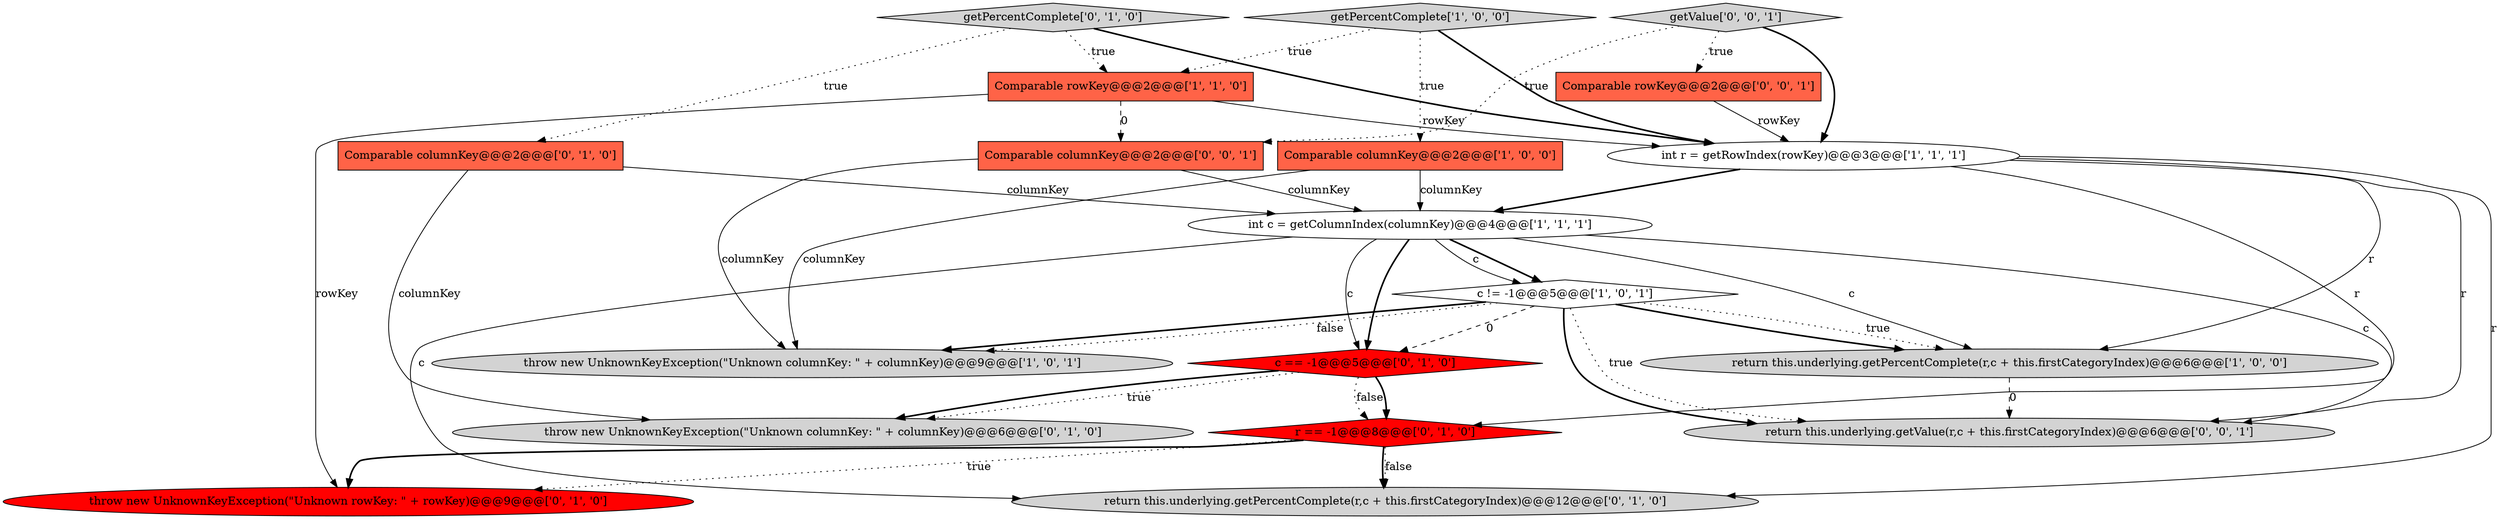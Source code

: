 digraph {
2 [style = filled, label = "int c = getColumnIndex(columnKey)@@@4@@@['1', '1', '1']", fillcolor = white, shape = ellipse image = "AAA0AAABBB1BBB"];
1 [style = filled, label = "Comparable rowKey@@@2@@@['1', '1', '0']", fillcolor = tomato, shape = box image = "AAA0AAABBB1BBB"];
6 [style = filled, label = "getPercentComplete['1', '0', '0']", fillcolor = lightgray, shape = diamond image = "AAA0AAABBB1BBB"];
15 [style = filled, label = "Comparable rowKey@@@2@@@['0', '0', '1']", fillcolor = tomato, shape = box image = "AAA0AAABBB3BBB"];
4 [style = filled, label = "int r = getRowIndex(rowKey)@@@3@@@['1', '1', '1']", fillcolor = white, shape = ellipse image = "AAA0AAABBB1BBB"];
8 [style = filled, label = "c == -1@@@5@@@['0', '1', '0']", fillcolor = red, shape = diamond image = "AAA1AAABBB2BBB"];
9 [style = filled, label = "Comparable columnKey@@@2@@@['0', '1', '0']", fillcolor = tomato, shape = box image = "AAA0AAABBB2BBB"];
7 [style = filled, label = "return this.underlying.getPercentComplete(r,c + this.firstCategoryIndex)@@@6@@@['1', '0', '0']", fillcolor = lightgray, shape = ellipse image = "AAA0AAABBB1BBB"];
18 [style = filled, label = "return this.underlying.getValue(r,c + this.firstCategoryIndex)@@@6@@@['0', '0', '1']", fillcolor = lightgray, shape = ellipse image = "AAA0AAABBB3BBB"];
14 [style = filled, label = "throw new UnknownKeyException(\"Unknown columnKey: \" + columnKey)@@@6@@@['0', '1', '0']", fillcolor = lightgray, shape = ellipse image = "AAA0AAABBB2BBB"];
16 [style = filled, label = "getValue['0', '0', '1']", fillcolor = lightgray, shape = diamond image = "AAA0AAABBB3BBB"];
3 [style = filled, label = "c != -1@@@5@@@['1', '0', '1']", fillcolor = white, shape = diamond image = "AAA0AAABBB1BBB"];
11 [style = filled, label = "throw new UnknownKeyException(\"Unknown rowKey: \" + rowKey)@@@9@@@['0', '1', '0']", fillcolor = red, shape = ellipse image = "AAA1AAABBB2BBB"];
0 [style = filled, label = "Comparable columnKey@@@2@@@['1', '0', '0']", fillcolor = tomato, shape = box image = "AAA0AAABBB1BBB"];
10 [style = filled, label = "return this.underlying.getPercentComplete(r,c + this.firstCategoryIndex)@@@12@@@['0', '1', '0']", fillcolor = lightgray, shape = ellipse image = "AAA0AAABBB2BBB"];
5 [style = filled, label = "throw new UnknownKeyException(\"Unknown columnKey: \" + columnKey)@@@9@@@['1', '0', '1']", fillcolor = lightgray, shape = ellipse image = "AAA0AAABBB1BBB"];
17 [style = filled, label = "Comparable columnKey@@@2@@@['0', '0', '1']", fillcolor = tomato, shape = box image = "AAA0AAABBB3BBB"];
12 [style = filled, label = "r == -1@@@8@@@['0', '1', '0']", fillcolor = red, shape = diamond image = "AAA1AAABBB2BBB"];
13 [style = filled, label = "getPercentComplete['0', '1', '0']", fillcolor = lightgray, shape = diamond image = "AAA0AAABBB2BBB"];
1->4 [style = solid, label="rowKey"];
3->7 [style = dotted, label="true"];
9->14 [style = solid, label="columnKey"];
7->18 [style = dashed, label="0"];
8->12 [style = dotted, label="false"];
12->10 [style = dotted, label="false"];
1->11 [style = solid, label="rowKey"];
2->3 [style = bold, label=""];
4->7 [style = solid, label="r"];
16->17 [style = dotted, label="true"];
12->11 [style = bold, label=""];
6->1 [style = dotted, label="true"];
2->7 [style = solid, label="c"];
8->14 [style = bold, label=""];
4->2 [style = bold, label=""];
2->8 [style = solid, label="c"];
3->18 [style = bold, label=""];
12->11 [style = dotted, label="true"];
15->4 [style = solid, label="rowKey"];
4->18 [style = solid, label="r"];
6->4 [style = bold, label=""];
2->18 [style = solid, label="c"];
3->5 [style = bold, label=""];
0->2 [style = solid, label="columnKey"];
12->10 [style = bold, label=""];
13->1 [style = dotted, label="true"];
17->5 [style = solid, label="columnKey"];
1->17 [style = dashed, label="0"];
2->3 [style = solid, label="c"];
4->10 [style = solid, label="r"];
3->7 [style = bold, label=""];
2->10 [style = solid, label="c"];
3->18 [style = dotted, label="true"];
8->14 [style = dotted, label="true"];
9->2 [style = solid, label="columnKey"];
8->12 [style = bold, label=""];
3->8 [style = dashed, label="0"];
4->12 [style = solid, label="r"];
17->2 [style = solid, label="columnKey"];
6->0 [style = dotted, label="true"];
16->4 [style = bold, label=""];
3->5 [style = dotted, label="false"];
0->5 [style = solid, label="columnKey"];
2->8 [style = bold, label=""];
16->15 [style = dotted, label="true"];
13->4 [style = bold, label=""];
13->9 [style = dotted, label="true"];
}
